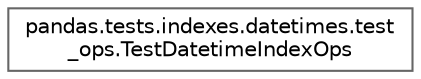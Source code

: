 digraph "Graphical Class Hierarchy"
{
 // LATEX_PDF_SIZE
  bgcolor="transparent";
  edge [fontname=Helvetica,fontsize=10,labelfontname=Helvetica,labelfontsize=10];
  node [fontname=Helvetica,fontsize=10,shape=box,height=0.2,width=0.4];
  rankdir="LR";
  Node0 [id="Node000000",label="pandas.tests.indexes.datetimes.test\l_ops.TestDatetimeIndexOps",height=0.2,width=0.4,color="grey40", fillcolor="white", style="filled",URL="$d3/de5/classpandas_1_1tests_1_1indexes_1_1datetimes_1_1test__ops_1_1TestDatetimeIndexOps.html",tooltip=" "];
}
